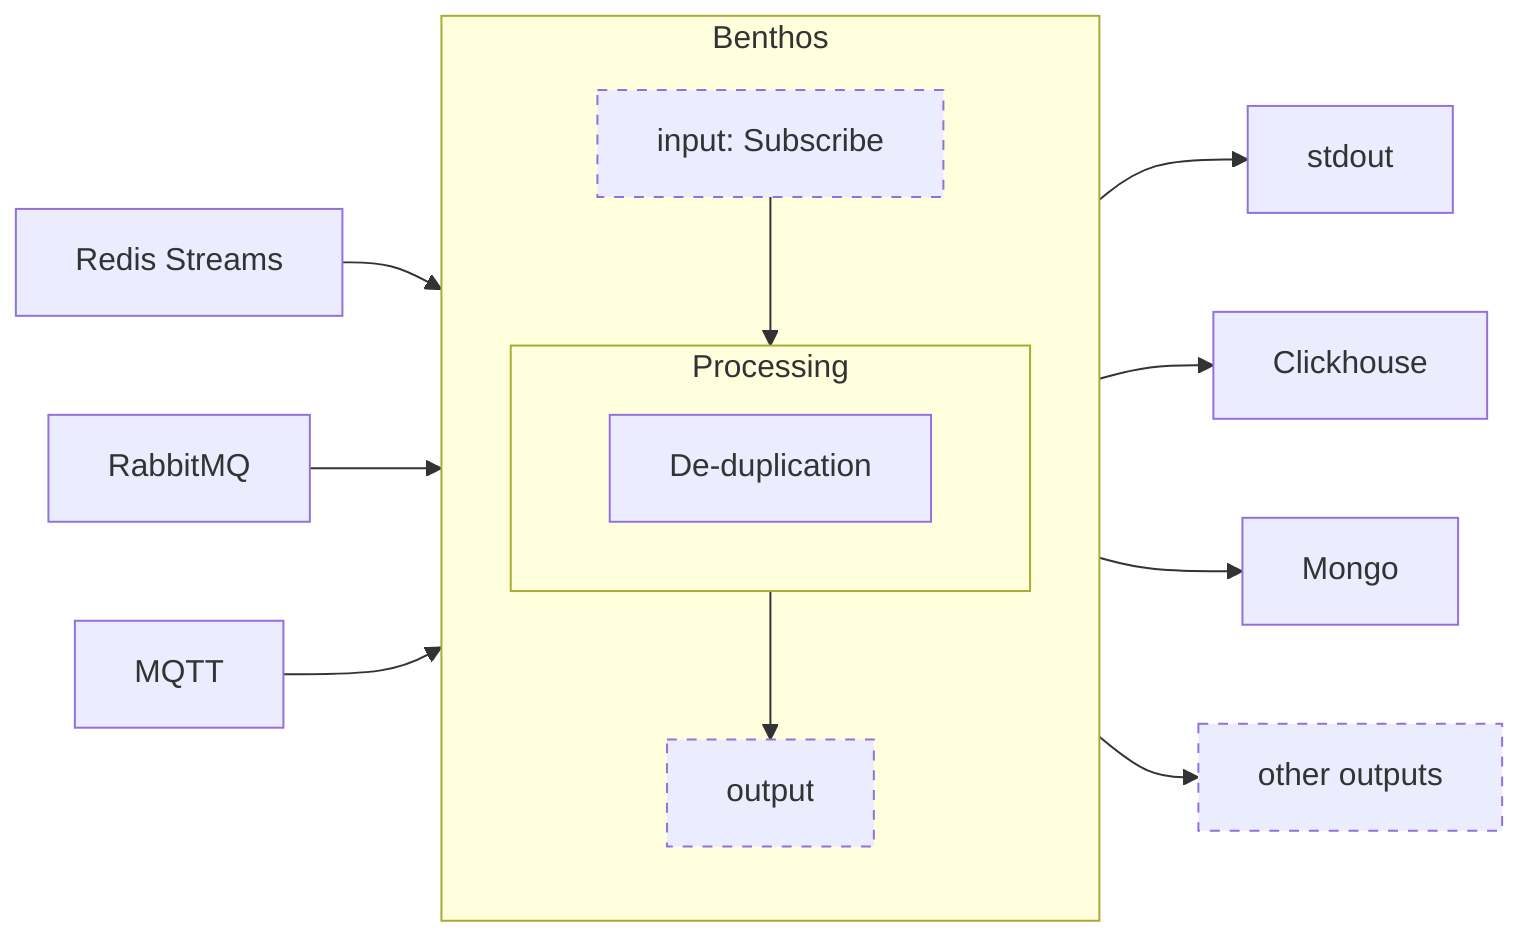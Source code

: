 flowchart LR
  redis[Redis Streams]
  amqp[RabbitMQ]
  mqtt[MQTT]

  redis --> process
  amqp --> process
  mqtt --> process

  subgraph process[Benthos]
    direction TB

    process_inputs[input: Subscribe]
    style process_inputs stroke-dasharray: 5 5

    process_inputs --> process_processing

    subgraph process_processing[Processing]
      dedupe[De-duplication]
    end

    process_processing --> process_outputs

    process_outputs[output]
    style process_outputs stroke-dasharray: 5 5
  end

  process --> stdout
  process --> Clickhouse
  process --> Mongo

  other["other outputs"]
  style other stroke-dasharray: 5 5

  process --> other